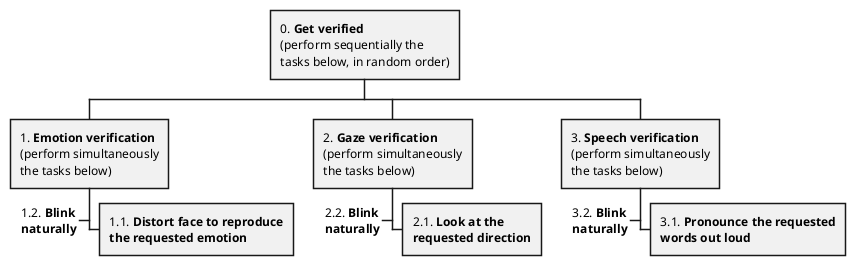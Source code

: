 @startwbs
+ 0. <b>Get verified</b>\n(perform sequentially the\ntasks below, in random order)
++ 1. <b>Emotion verification</b>\n(perform simultaneously\nthe tasks below)
+++ 1.1. <b>Distort face to reproduce</b>\n<b>the requested emotion</b>
---_ 1.2. <b>Blink</b>\n<b>naturally</b>
++ 2. <b>Gaze verification</b>\n(perform simultaneously\nthe tasks below)
+++ 2.1. <b>Look at the</b>\n<b>requested direction</b>
---_ 2.2. <b>Blink</b>\n<b>naturally</b>
++ 3. <b>Speech verification</b>\n(perform simultaneously\nthe tasks below)
+++ 3.1. <b>Pronounce the requested</b>\n<b>words out loud</b>
---_ 3.2. <b>Blink</b>\n<b>naturally</b>
@endwbs